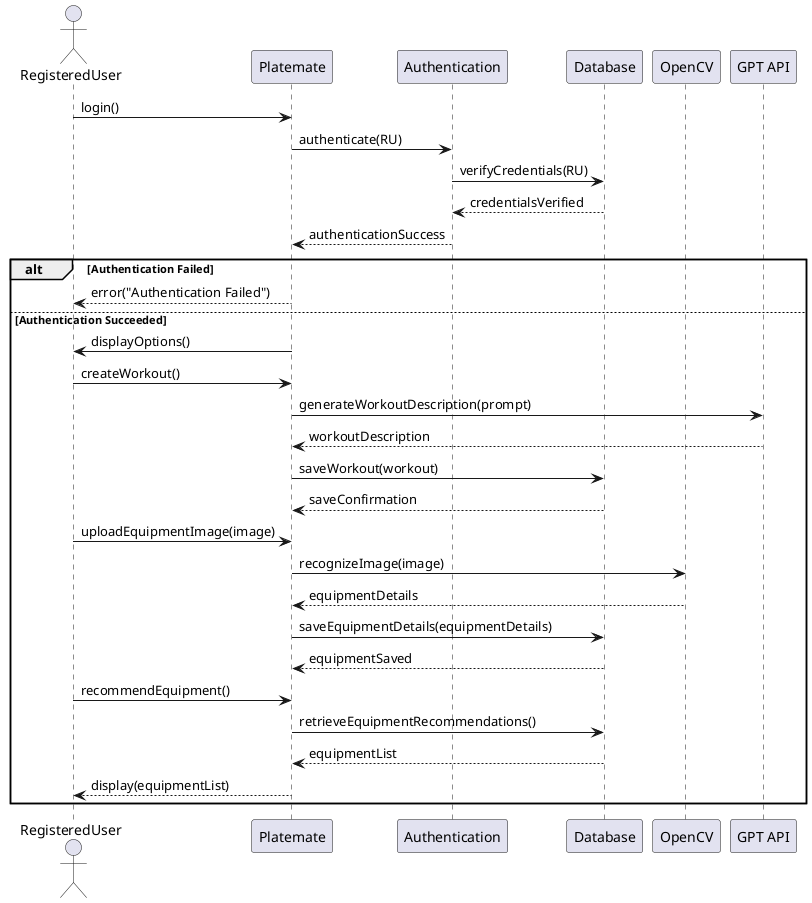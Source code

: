 @startuml sequence
actor RegisteredUser as RU
participant "Platemate" as PM
participant "Authentication" as Auth
participant "Database" as DB
participant "OpenCV" as CV
participant "GPT API" as GPT

RU -> PM : login()
PM -> Auth : authenticate(RU)
Auth -> DB : verifyCredentials(RU)
DB --> Auth : credentialsVerified
Auth --> PM : authenticationSuccess

alt Authentication Failed
    PM --> RU : error("Authentication Failed")
else Authentication Succeeded
    PM -> RU : displayOptions()

    RU -> PM : createWorkout()
    PM -> GPT : generateWorkoutDescription(prompt)
    GPT --> PM : workoutDescription

    PM -> DB : saveWorkout(workout)
    DB --> PM : saveConfirmation

    RU -> PM : uploadEquipmentImage(image)
    PM -> CV : recognizeImage(image)
    CV --> PM : equipmentDetails
    PM -> DB : saveEquipmentDetails(equipmentDetails)
    DB --> PM : equipmentSaved

    RU -> PM : recommendEquipment()
    PM -> DB : retrieveEquipmentRecommendations()
    DB --> PM : equipmentList
    PM --> RU : display(equipmentList)
end
@enduml
